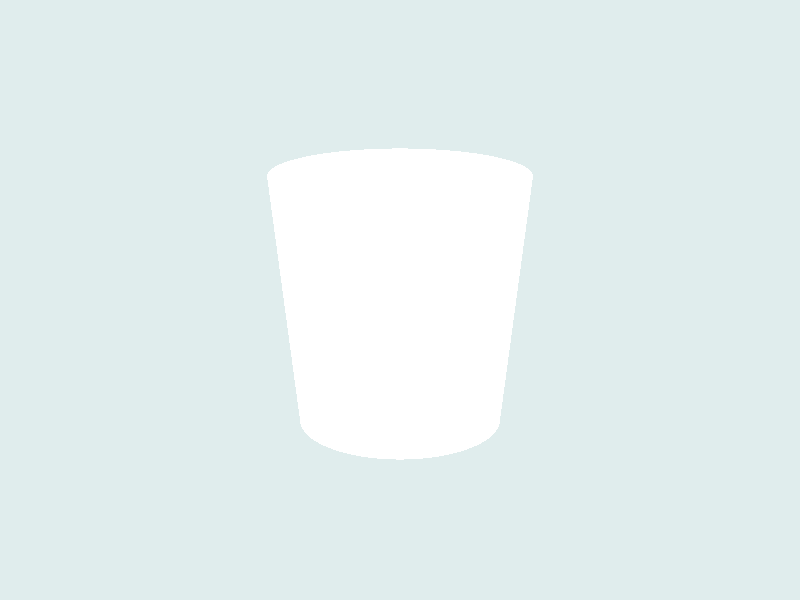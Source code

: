 // POV-Rayで簡単なコップを作成するサンプルコード

#version 3.7;
global_settings{ assumed_gamma 1.0 }

#include "colors.inc"
#include "textures.inc"

// ----------------------------------------
// カメラ（視点）の設定
// ----------------------------------------
camera {
  location  <10.0, 6.0, -10.0> // カメラの位置
  look_at   <0.0, 1.5,  0.0> // カメラが見つめる中心点
  angle     35                // 画角
}

// ----------------------------------------
// 光源の設定
// ----------------------------------------
light_source {
  <15, 30, -20>
  color White
}

// ----------------------------------------
// 床（平面）の設置
/*/ ----------------------------------------

plane {
  y, 0 // y=0の位置に無限の平面を定義
  pigment {
    checker color White, color Gray70 // 白とグレーの市松模様
    scale 2
  }
}

*/
background { color LightBlue }
// ----------------------------------------
// コップの作成
// ----------------------------------------

// --- 1. ガラスの質感を定義 ---
#declare Glass_Material = material {
  texture {
    pigment { color rgbt <1, 1, 1, 0.95> } // 色(Red,Green,Blue,Transmit) Tは透明度
    finish {
      ambient 0.1
      diffuse 0.1
      specular 0.9   // ハイライトの強さ
      roughness 0.001 // ハイライトのシャープさ
      reflection {    // 反射
        0.05, 1.0
        fresnel on
      }
    }
  }
  interior {
    ior 1.5 // ガラスの屈折率 (Index of Refraction)
  }
}

// --- 2. オブジェクトの形状を定義 ---

// コップの外側の形状 (円錐台)
#declare Cup_Outer = cone {
  <0, 0, 0>, 1.2    // 底面の中心座標と半径
  <0, 3, 0>, 1.5    // 上面の中心座標と半径
}

// コップの内側の形状（くり抜くための形状）
#declare Cup_Inner = cone {
  <0, 0.2, 0>, 1.0  // 底面を少し上げ、厚みを持たせる
  <0, 3, 0>, 1.4    // 上面の半径を外側より少し小さくする
}

// --- 3. 差分演算でコップを作成 ---
difference {
  object { Cup_Outer } // このオブジェクトから
  object { Cup_Inner } // このオブジェクトをくり抜く

  // 作成したオブジェクトに質感と位置を設定
  material { Glass_Material }
  translate <0, 0.01, 0> // 床からわずかに浮かせる
}